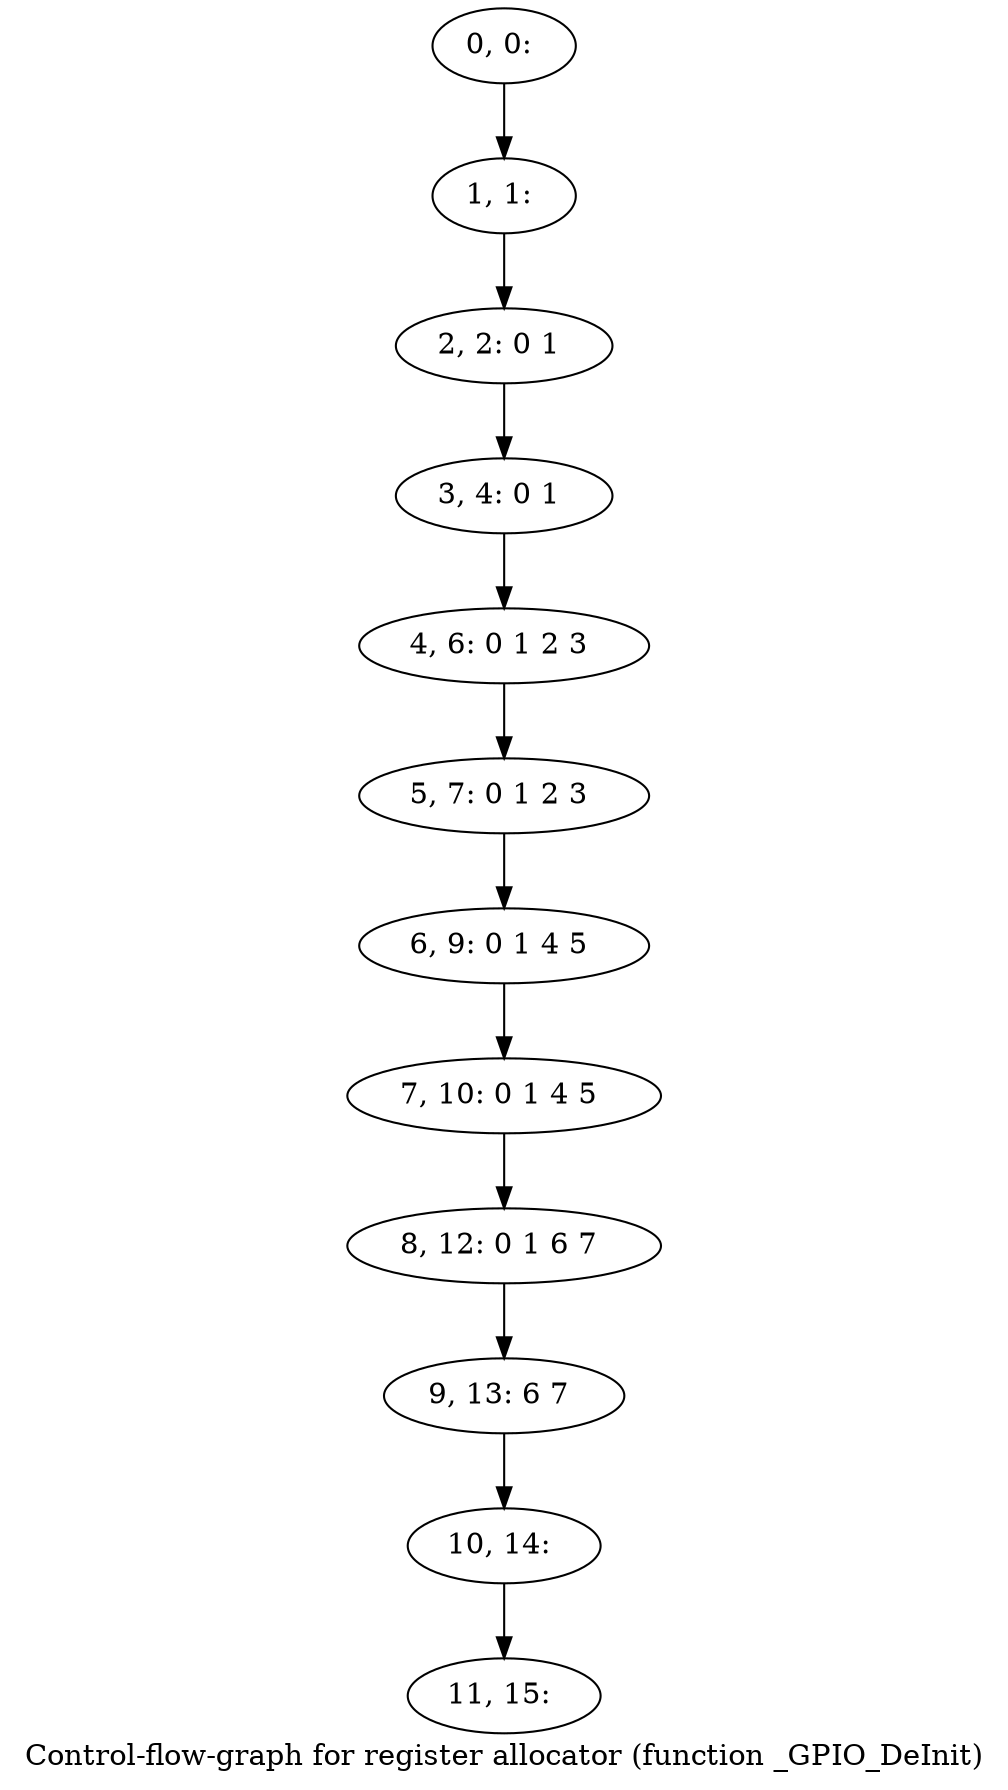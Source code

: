 digraph G {
graph [label="Control-flow-graph for register allocator (function _GPIO_DeInit)"]
0[label="0, 0: "];
1[label="1, 1: "];
2[label="2, 2: 0 1 "];
3[label="3, 4: 0 1 "];
4[label="4, 6: 0 1 2 3 "];
5[label="5, 7: 0 1 2 3 "];
6[label="6, 9: 0 1 4 5 "];
7[label="7, 10: 0 1 4 5 "];
8[label="8, 12: 0 1 6 7 "];
9[label="9, 13: 6 7 "];
10[label="10, 14: "];
11[label="11, 15: "];
0->1 ;
1->2 ;
2->3 ;
3->4 ;
4->5 ;
5->6 ;
6->7 ;
7->8 ;
8->9 ;
9->10 ;
10->11 ;
}
